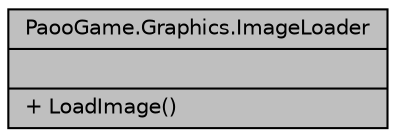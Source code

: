digraph "PaooGame.Graphics.ImageLoader"
{
 // INTERACTIVE_SVG=YES
 // LATEX_PDF_SIZE
  edge [fontname="Helvetica",fontsize="10",labelfontname="Helvetica",labelfontsize="10"];
  node [fontname="Helvetica",fontsize="10",shape=record];
  Node1 [label="{PaooGame.Graphics.ImageLoader\n||+ LoadImage()\l}",height=0.2,width=0.4,color="black", fillcolor="grey75", style="filled", fontcolor="black",tooltip=" "];
}
